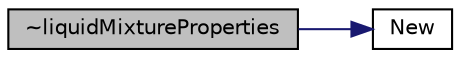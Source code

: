 digraph "~liquidMixtureProperties"
{
  bgcolor="transparent";
  edge [fontname="Helvetica",fontsize="10",labelfontname="Helvetica",labelfontsize="10"];
  node [fontname="Helvetica",fontsize="10",shape=record];
  rankdir="LR";
  Node334 [label="~liquidMixtureProperties",height=0.2,width=0.4,color="black", fillcolor="grey75", style="filled", fontcolor="black"];
  Node334 -> Node335 [color="midnightblue",fontsize="10",style="solid",fontname="Helvetica"];
  Node335 [label="New",height=0.2,width=0.4,color="black",URL="$a31177.html#a1fc87c501f8c5f392823eea44bcfe989",tooltip="Select construct from dictionary. "];
}

